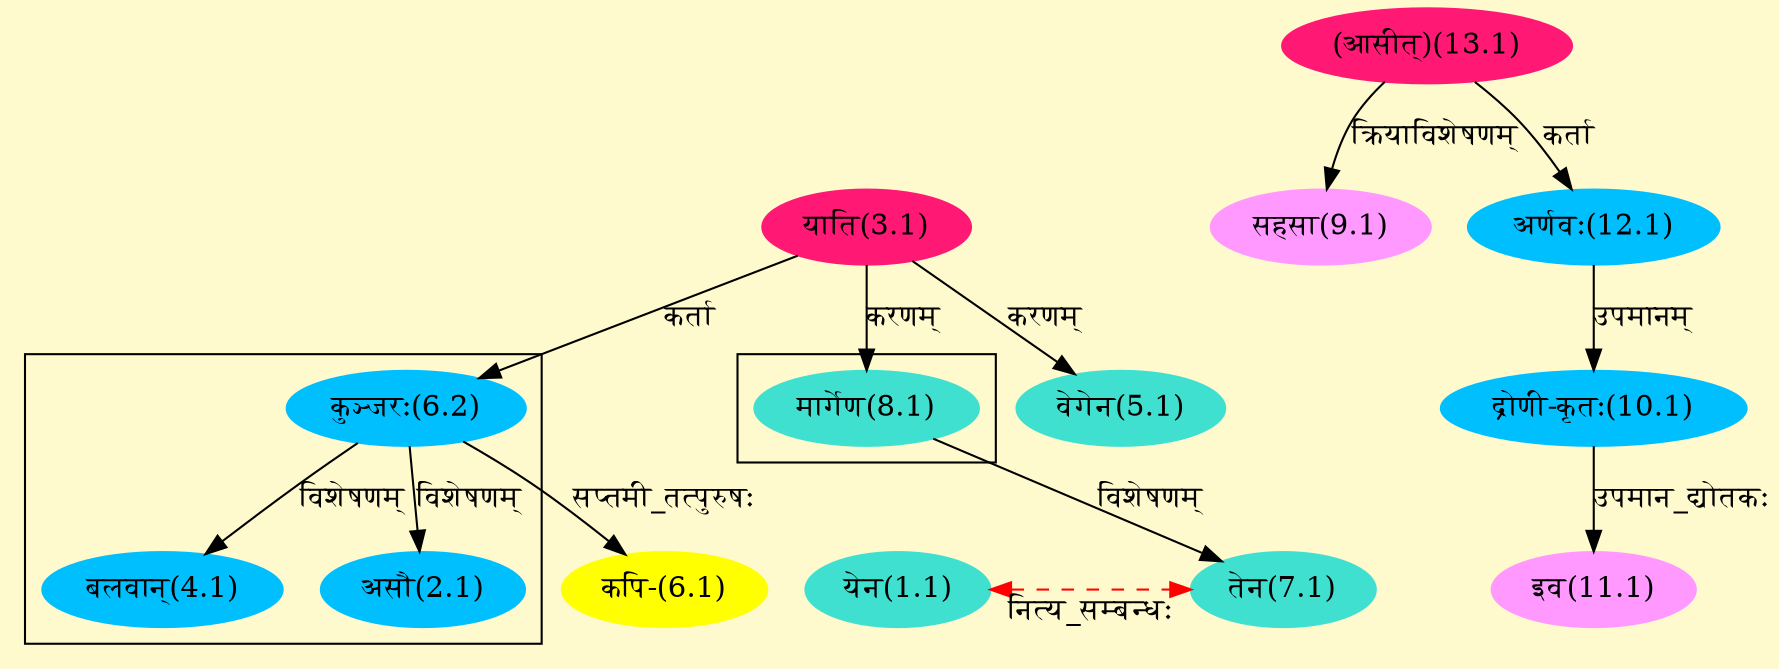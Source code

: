 digraph G{
rankdir=BT;
 compound=true;
 bgcolor="lemonchiffon1";

subgraph cluster_1{
Node2_1 [style=filled, color="#00BFFF" label = "असौ(2.1)"]
Node6_2 [style=filled, color="#00BFFF" label = "कुञ्जरः(6.2)"]
Node4_1 [style=filled, color="#00BFFF" label = "बलवान्(4.1)"]

}

subgraph cluster_2{
Node7_1 [style=filled, color="#40E0D0" label = "तेन(7.1)"]
Node8_1 [style=filled, color="#40E0D0" label = "मार्गेण(8.1)"]

}
Node1_1 [style=filled, color="#40E0D0" label = "येन(1.1)"]
Node7_1 [style=filled, color="#40E0D0" label = "तेन(7.1)"]
Node3_1 [style=filled, color="#FF1975" label = "याति(3.1)"]
Node [style=filled, color="" label = "()"]
Node5_1 [style=filled, color="#40E0D0" label = "वेगेन(5.1)"]
Node6_1 [style=filled, color="#FFFF00" label = "कपि-(6.1)"]
Node6_2 [style=filled, color="#00BFFF" label = "कुञ्जरः(6.2)"]
Node8_1 [style=filled, color="#40E0D0" label = "मार्गेण(8.1)"]
Node9_1 [style=filled, color="#FF99FF" label = "सहसा(9.1)"]
Node13_1 [style=filled, color="#FF1975" label = "(आसीत्)(13.1)"]
Node10_1 [style=filled, color="#00BFFF" label = "द्रोणी-कृतः(10.1)"]
Node12_1 [style=filled, color="#00BFFF" label = "अर्णवः(12.1)"]
Node11_1 [style=filled, color="#FF99FF" label = "इव(11.1)"]
{rank = same; Node1_1; Node7_1;}
/* Start of Relations section */

Node1_1 -> Node7_1 [ style=dashed color="red" label="नित्य_सम्बन्धः"  dir="both" ]
Node2_1 -> Node6_2 [  label="विशेषणम्"  dir="back" ]
Node4_1 -> Node6_2 [  label="विशेषणम्"  dir="back" ]
Node5_1 -> Node3_1 [  label="करणम्"  dir="back" ]
Node6_1 -> Node6_2 [  label="सप्तमी_तत्पुरुषः"  dir="back" ]
Node6_2 -> Node3_1 [  label="कर्ता"  dir="back" ]
Node7_1 -> Node8_1 [  label="विशेषणम्"  dir="back" ]
Node8_1 -> Node3_1 [  label="करणम्"  dir="back" ]
Node9_1 -> Node13_1 [  label="क्रियाविशेषणम्"  dir="back" ]
Node10_1 -> Node12_1 [  label="उपमानम्"  dir="back" ]
Node11_1 -> Node10_1 [  label="उपमान_द्योतकः"  dir="back" ]
Node12_1 -> Node13_1 [  label="कर्ता"  dir="back" ]
}
